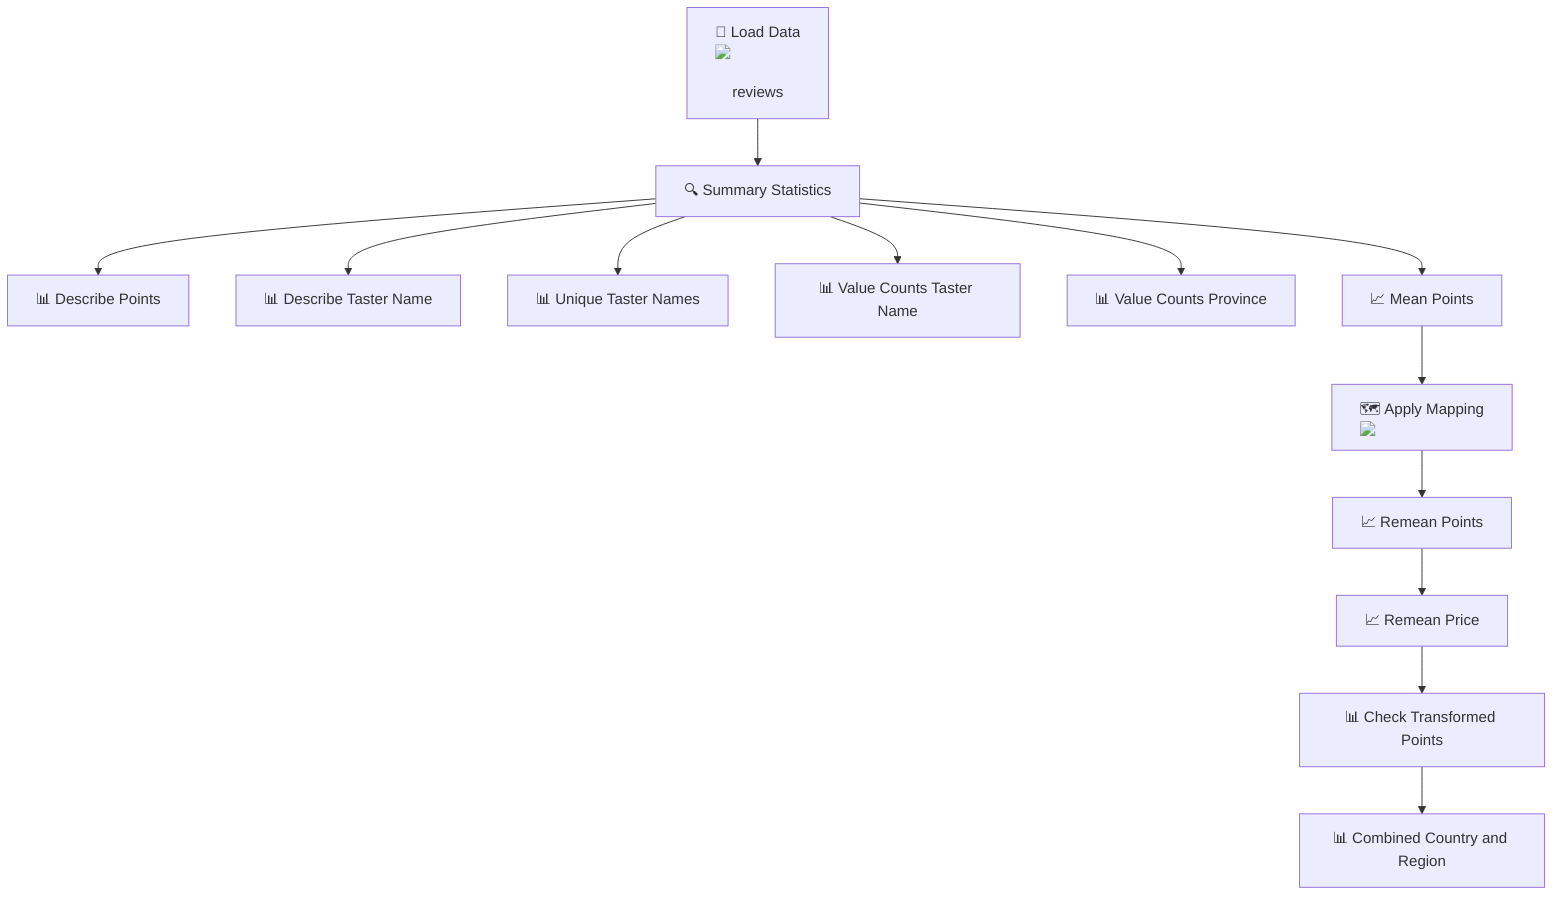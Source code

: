graph TD;
    A["📁 Load Data <img src='file.svg'/> <br/> reviews"] --> B["🔍 Summary Statistics"];
    B --> C["📊 Describe Points"];
    B --> D["📊 Describe Taster Name"];
    B --> E["📊 Unique Taster Names"];
    B --> F["📊 Value Counts Taster Name"];
    B --> G["📊 Value Counts Province"];
    B --> H["📈 Mean Points"];
    H --> I["🗺️ Apply Mapping <img src='column_split.svg'/>"];
    I --> J["📈 Remean Points"];
    J --> K["📈 Remean Price"];
    K --> L["📊 Check Transformed Points"];
    L --> M["📊 Combined Country and Region"];
